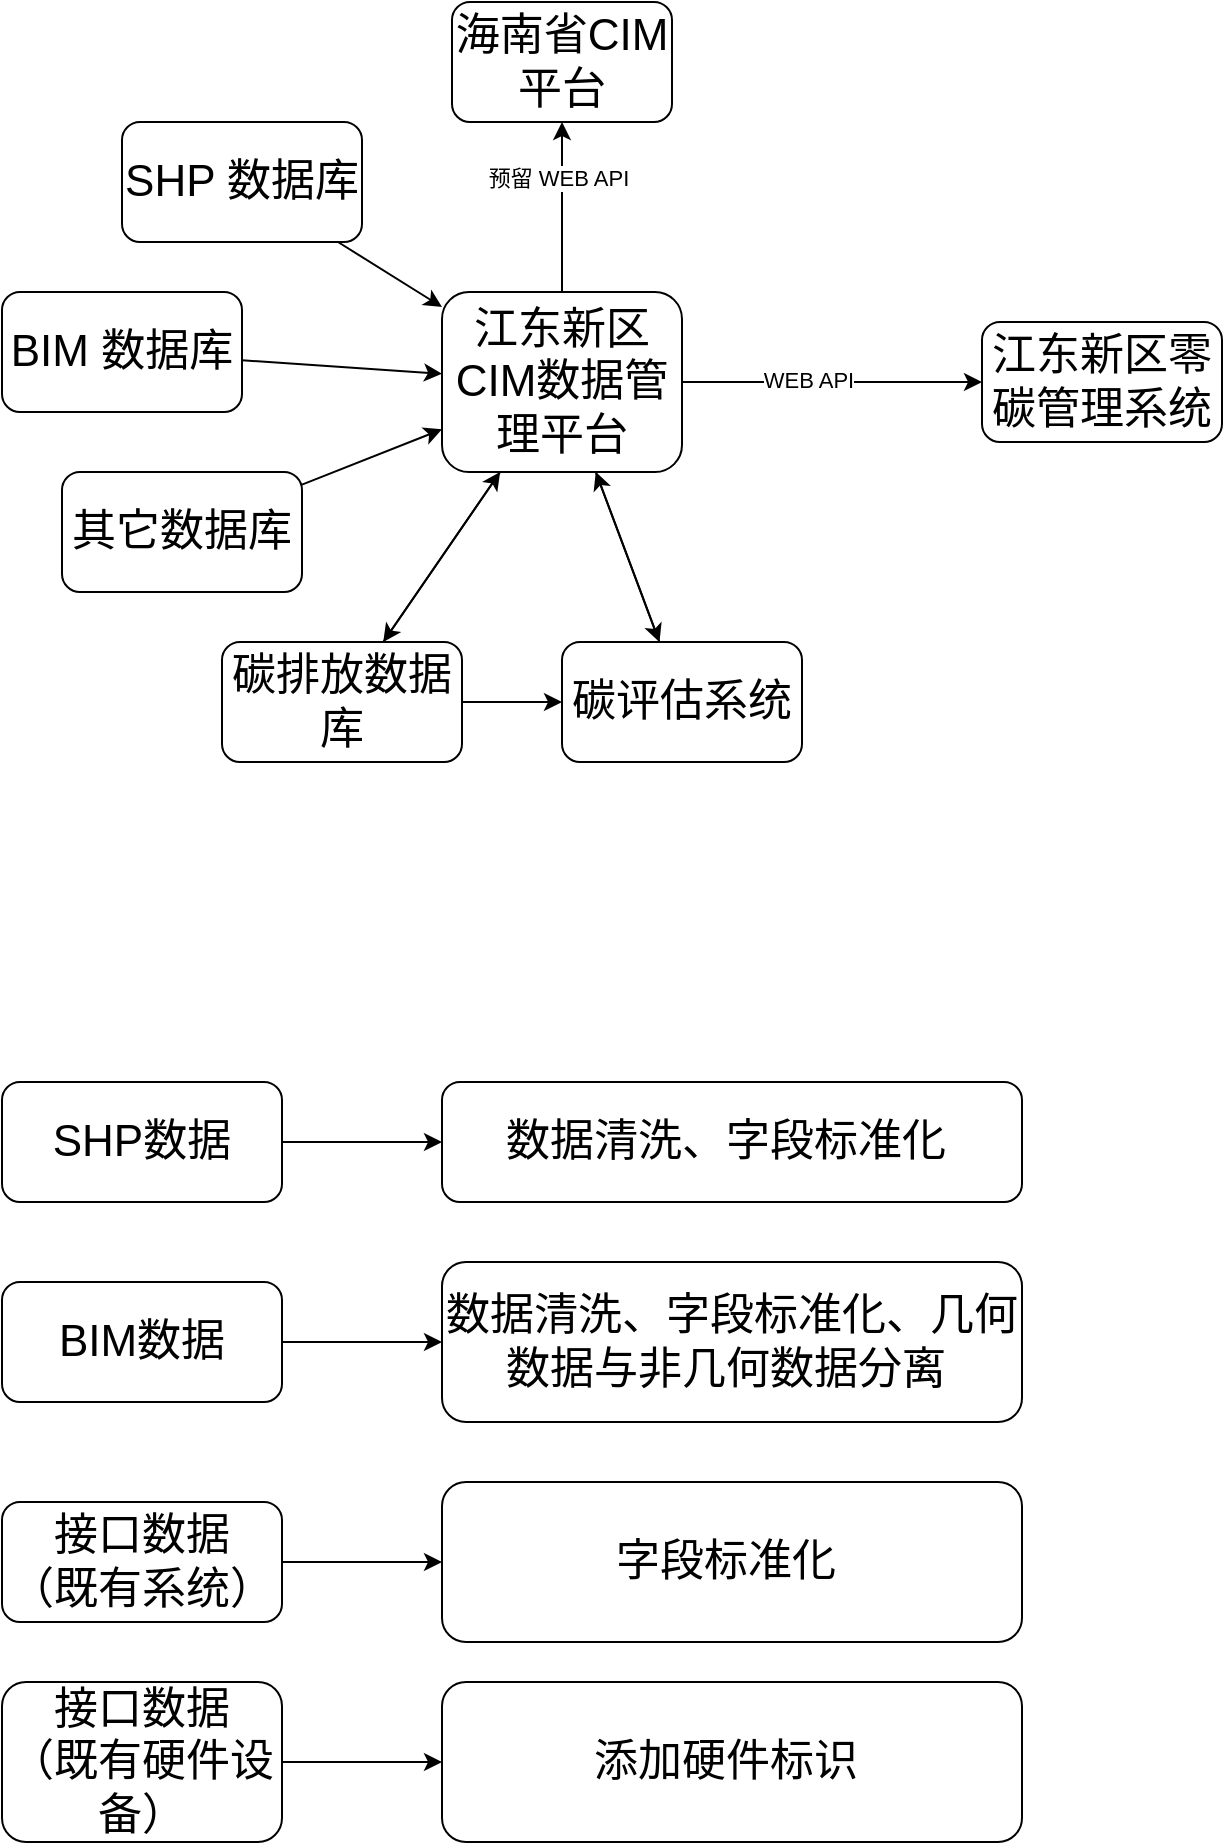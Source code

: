 <mxfile version="21.3.6" type="github">
  <diagram name="第 1 页" id="NKXv_h6Vj96IVA4Fjcek">
    <mxGraphModel dx="1195" dy="652" grid="1" gridSize="10" guides="1" tooltips="1" connect="1" arrows="1" fold="1" page="1" pageScale="1" pageWidth="827" pageHeight="1169" math="0" shadow="0">
      <root>
        <mxCell id="0" />
        <mxCell id="1" parent="0" />
        <mxCell id="PI_EQl_N4xML3odlSElJ-2" style="edgeStyle=orthogonalEdgeStyle;rounded=0;orthogonalLoop=1;jettySize=auto;html=1;" edge="1" parent="1" source="ZtNYFOFDFvPDf5sEN9P7-1" target="PI_EQl_N4xML3odlSElJ-1">
          <mxGeometry relative="1" as="geometry" />
        </mxCell>
        <mxCell id="PI_EQl_N4xML3odlSElJ-15" value="WEB API" style="edgeLabel;html=1;align=center;verticalAlign=middle;resizable=0;points=[];" vertex="1" connectable="0" parent="PI_EQl_N4xML3odlSElJ-2">
          <mxGeometry x="-0.167" y="1" relative="1" as="geometry">
            <mxPoint as="offset" />
          </mxGeometry>
        </mxCell>
        <mxCell id="PI_EQl_N4xML3odlSElJ-5" style="rounded=0;orthogonalLoop=1;jettySize=auto;html=1;" edge="1" parent="1" source="ZtNYFOFDFvPDf5sEN9P7-1" target="PI_EQl_N4xML3odlSElJ-3">
          <mxGeometry relative="1" as="geometry" />
        </mxCell>
        <mxCell id="PI_EQl_N4xML3odlSElJ-6" style="rounded=0;orthogonalLoop=1;jettySize=auto;html=1;" edge="1" parent="1" source="ZtNYFOFDFvPDf5sEN9P7-1" target="PI_EQl_N4xML3odlSElJ-4">
          <mxGeometry relative="1" as="geometry" />
        </mxCell>
        <mxCell id="PI_EQl_N4xML3odlSElJ-13" style="rounded=0;orthogonalLoop=1;jettySize=auto;html=1;" edge="1" parent="1" source="ZtNYFOFDFvPDf5sEN9P7-1" target="PI_EQl_N4xML3odlSElJ-9">
          <mxGeometry relative="1" as="geometry" />
        </mxCell>
        <mxCell id="PI_EQl_N4xML3odlSElJ-14" value="预留 WEB API" style="edgeLabel;html=1;align=center;verticalAlign=middle;resizable=0;points=[];" vertex="1" connectable="0" parent="PI_EQl_N4xML3odlSElJ-13">
          <mxGeometry x="0.34" y="2" relative="1" as="geometry">
            <mxPoint as="offset" />
          </mxGeometry>
        </mxCell>
        <mxCell id="ZtNYFOFDFvPDf5sEN9P7-1" value="&lt;font style=&quot;font-size: 22px;&quot;&gt;江东新区CIM数据管理平台&lt;/font&gt;" style="rounded=1;whiteSpace=wrap;html=1;" parent="1" vertex="1">
          <mxGeometry x="260" y="265" width="120" height="90" as="geometry" />
        </mxCell>
        <mxCell id="PI_EQl_N4xML3odlSElJ-1" value="&lt;font style=&quot;font-size: 22px;&quot;&gt;江东新区零碳管理系统&lt;/font&gt;" style="rounded=1;whiteSpace=wrap;html=1;" vertex="1" parent="1">
          <mxGeometry x="530" y="280" width="120" height="60" as="geometry" />
        </mxCell>
        <mxCell id="PI_EQl_N4xML3odlSElJ-7" style="edgeStyle=orthogonalEdgeStyle;rounded=0;orthogonalLoop=1;jettySize=auto;html=1;" edge="1" parent="1" source="PI_EQl_N4xML3odlSElJ-3" target="PI_EQl_N4xML3odlSElJ-4">
          <mxGeometry relative="1" as="geometry" />
        </mxCell>
        <mxCell id="PI_EQl_N4xML3odlSElJ-10" style="rounded=0;orthogonalLoop=1;jettySize=auto;html=1;" edge="1" parent="1" source="PI_EQl_N4xML3odlSElJ-3" target="ZtNYFOFDFvPDf5sEN9P7-1">
          <mxGeometry relative="1" as="geometry" />
        </mxCell>
        <mxCell id="PI_EQl_N4xML3odlSElJ-3" value="&lt;font style=&quot;font-size: 22px;&quot;&gt;碳排放数据库&lt;/font&gt;" style="rounded=1;whiteSpace=wrap;html=1;" vertex="1" parent="1">
          <mxGeometry x="150" y="440" width="120" height="60" as="geometry" />
        </mxCell>
        <mxCell id="PI_EQl_N4xML3odlSElJ-11" style="rounded=0;orthogonalLoop=1;jettySize=auto;html=1;" edge="1" parent="1" source="PI_EQl_N4xML3odlSElJ-4" target="ZtNYFOFDFvPDf5sEN9P7-1">
          <mxGeometry relative="1" as="geometry" />
        </mxCell>
        <mxCell id="PI_EQl_N4xML3odlSElJ-4" value="&lt;font style=&quot;font-size: 22px;&quot;&gt;碳评估系统&lt;/font&gt;" style="rounded=1;whiteSpace=wrap;html=1;" vertex="1" parent="1">
          <mxGeometry x="320" y="440" width="120" height="60" as="geometry" />
        </mxCell>
        <mxCell id="PI_EQl_N4xML3odlSElJ-9" value="&lt;font style=&quot;font-size: 22px;&quot;&gt;海南省CIM平台&lt;/font&gt;" style="rounded=1;whiteSpace=wrap;html=1;" vertex="1" parent="1">
          <mxGeometry x="265" y="120" width="110" height="60" as="geometry" />
        </mxCell>
        <mxCell id="PI_EQl_N4xML3odlSElJ-19" style="rounded=0;orthogonalLoop=1;jettySize=auto;html=1;" edge="1" parent="1" source="PI_EQl_N4xML3odlSElJ-16" target="ZtNYFOFDFvPDf5sEN9P7-1">
          <mxGeometry relative="1" as="geometry" />
        </mxCell>
        <mxCell id="PI_EQl_N4xML3odlSElJ-16" value="&lt;font style=&quot;font-size: 22px;&quot;&gt;SHP 数据库&lt;/font&gt;" style="rounded=1;whiteSpace=wrap;html=1;" vertex="1" parent="1">
          <mxGeometry x="100" y="180" width="120" height="60" as="geometry" />
        </mxCell>
        <mxCell id="PI_EQl_N4xML3odlSElJ-20" style="rounded=0;orthogonalLoop=1;jettySize=auto;html=1;" edge="1" parent="1" source="PI_EQl_N4xML3odlSElJ-17" target="ZtNYFOFDFvPDf5sEN9P7-1">
          <mxGeometry relative="1" as="geometry" />
        </mxCell>
        <mxCell id="PI_EQl_N4xML3odlSElJ-17" value="&lt;font style=&quot;font-size: 22px;&quot;&gt;BIM 数据库&lt;/font&gt;" style="rounded=1;whiteSpace=wrap;html=1;" vertex="1" parent="1">
          <mxGeometry x="40" y="265" width="120" height="60" as="geometry" />
        </mxCell>
        <mxCell id="PI_EQl_N4xML3odlSElJ-21" style="rounded=0;orthogonalLoop=1;jettySize=auto;html=1;" edge="1" parent="1" source="PI_EQl_N4xML3odlSElJ-18" target="ZtNYFOFDFvPDf5sEN9P7-1">
          <mxGeometry relative="1" as="geometry" />
        </mxCell>
        <mxCell id="PI_EQl_N4xML3odlSElJ-18" value="&lt;font style=&quot;font-size: 22px;&quot;&gt;其它数据库&lt;/font&gt;" style="rounded=1;whiteSpace=wrap;html=1;" vertex="1" parent="1">
          <mxGeometry x="70" y="355" width="120" height="60" as="geometry" />
        </mxCell>
        <mxCell id="PI_EQl_N4xML3odlSElJ-31" style="edgeStyle=orthogonalEdgeStyle;rounded=0;orthogonalLoop=1;jettySize=auto;html=1;" edge="1" parent="1" source="PI_EQl_N4xML3odlSElJ-24" target="PI_EQl_N4xML3odlSElJ-28">
          <mxGeometry relative="1" as="geometry" />
        </mxCell>
        <mxCell id="PI_EQl_N4xML3odlSElJ-24" value="&lt;font style=&quot;font-size: 22px;&quot;&gt;SHP数据&lt;/font&gt;" style="rounded=1;whiteSpace=wrap;html=1;" vertex="1" parent="1">
          <mxGeometry x="40" y="660" width="140" height="60" as="geometry" />
        </mxCell>
        <mxCell id="PI_EQl_N4xML3odlSElJ-30" style="edgeStyle=orthogonalEdgeStyle;rounded=0;orthogonalLoop=1;jettySize=auto;html=1;" edge="1" parent="1" source="PI_EQl_N4xML3odlSElJ-25" target="PI_EQl_N4xML3odlSElJ-29">
          <mxGeometry relative="1" as="geometry" />
        </mxCell>
        <mxCell id="PI_EQl_N4xML3odlSElJ-25" value="&lt;font style=&quot;font-size: 22px;&quot;&gt;BIM数据&lt;/font&gt;" style="rounded=1;whiteSpace=wrap;html=1;" vertex="1" parent="1">
          <mxGeometry x="40" y="760" width="140" height="60" as="geometry" />
        </mxCell>
        <mxCell id="PI_EQl_N4xML3odlSElJ-33" style="edgeStyle=orthogonalEdgeStyle;rounded=0;orthogonalLoop=1;jettySize=auto;html=1;" edge="1" parent="1" source="PI_EQl_N4xML3odlSElJ-26" target="PI_EQl_N4xML3odlSElJ-32">
          <mxGeometry relative="1" as="geometry" />
        </mxCell>
        <mxCell id="PI_EQl_N4xML3odlSElJ-26" value="&lt;font style=&quot;font-size: 22px;&quot;&gt;接口数据&lt;br&gt;（既有系统）&lt;/font&gt;" style="rounded=1;whiteSpace=wrap;html=1;" vertex="1" parent="1">
          <mxGeometry x="40" y="870" width="140" height="60" as="geometry" />
        </mxCell>
        <mxCell id="PI_EQl_N4xML3odlSElJ-35" style="edgeStyle=orthogonalEdgeStyle;rounded=0;orthogonalLoop=1;jettySize=auto;html=1;" edge="1" parent="1" source="PI_EQl_N4xML3odlSElJ-27" target="PI_EQl_N4xML3odlSElJ-34">
          <mxGeometry relative="1" as="geometry" />
        </mxCell>
        <mxCell id="PI_EQl_N4xML3odlSElJ-27" value="&lt;font style=&quot;font-size: 22px;&quot;&gt;接口数据&lt;br&gt;（既有硬件设备）&lt;/font&gt;" style="rounded=1;whiteSpace=wrap;html=1;" vertex="1" parent="1">
          <mxGeometry x="40" y="960" width="140" height="80" as="geometry" />
        </mxCell>
        <mxCell id="PI_EQl_N4xML3odlSElJ-28" value="&lt;font style=&quot;font-size: 22px;&quot;&gt;数据清洗、字段标准化&amp;nbsp;&lt;/font&gt;" style="rounded=1;whiteSpace=wrap;html=1;" vertex="1" parent="1">
          <mxGeometry x="260" y="660" width="290" height="60" as="geometry" />
        </mxCell>
        <mxCell id="PI_EQl_N4xML3odlSElJ-29" value="&lt;font style=&quot;font-size: 22px;&quot;&gt;数据清洗、字段标准化、几何数据与非几何数据分离&amp;nbsp;&lt;/font&gt;" style="rounded=1;whiteSpace=wrap;html=1;" vertex="1" parent="1">
          <mxGeometry x="260" y="750" width="290" height="80" as="geometry" />
        </mxCell>
        <mxCell id="PI_EQl_N4xML3odlSElJ-32" value="&lt;font style=&quot;font-size: 22px;&quot;&gt;字段标准化&amp;nbsp;&lt;/font&gt;" style="rounded=1;whiteSpace=wrap;html=1;" vertex="1" parent="1">
          <mxGeometry x="260" y="860" width="290" height="80" as="geometry" />
        </mxCell>
        <mxCell id="PI_EQl_N4xML3odlSElJ-34" value="&lt;font style=&quot;font-size: 22px;&quot;&gt;添加硬件标识&amp;nbsp;&lt;/font&gt;" style="rounded=1;whiteSpace=wrap;html=1;" vertex="1" parent="1">
          <mxGeometry x="260" y="960" width="290" height="80" as="geometry" />
        </mxCell>
      </root>
    </mxGraphModel>
  </diagram>
</mxfile>
